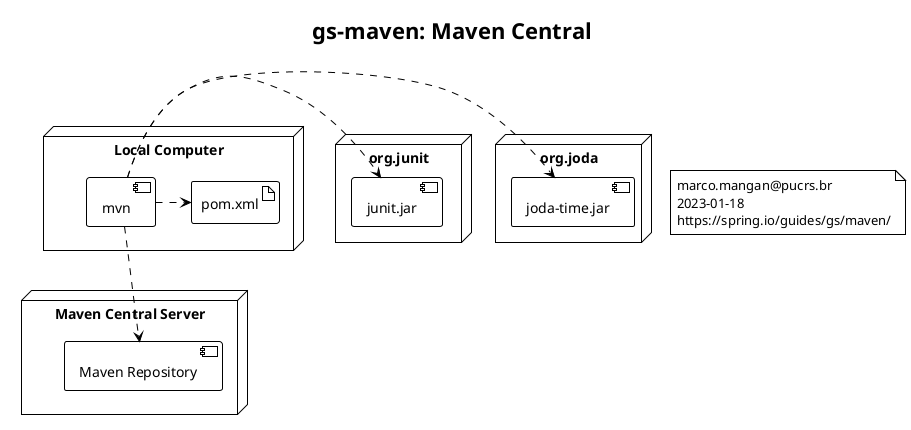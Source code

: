 @startuml
!theme plain

title gs-maven: Maven Central

node "Local Computer" as A {
  component mvn
  artifact pom.xml
}

node "Maven Central Server" as B {
  component [Maven Repository]
}

A -Down[hidden]-> B

node "org.junit" {
  artifact [junit.jar]
}

node "org.joda" {
  artifact [joda-time.jar]
}

mvn .> [Maven Repository]
mvn .> [junit.jar]
mvn .> [joda-time.jar]
mvn .> pom.xml

note as N1
 marco.mangan@pucrs.br
 2023-01-18
 https://spring.io/guides/gs/maven/
end note

@enduml
